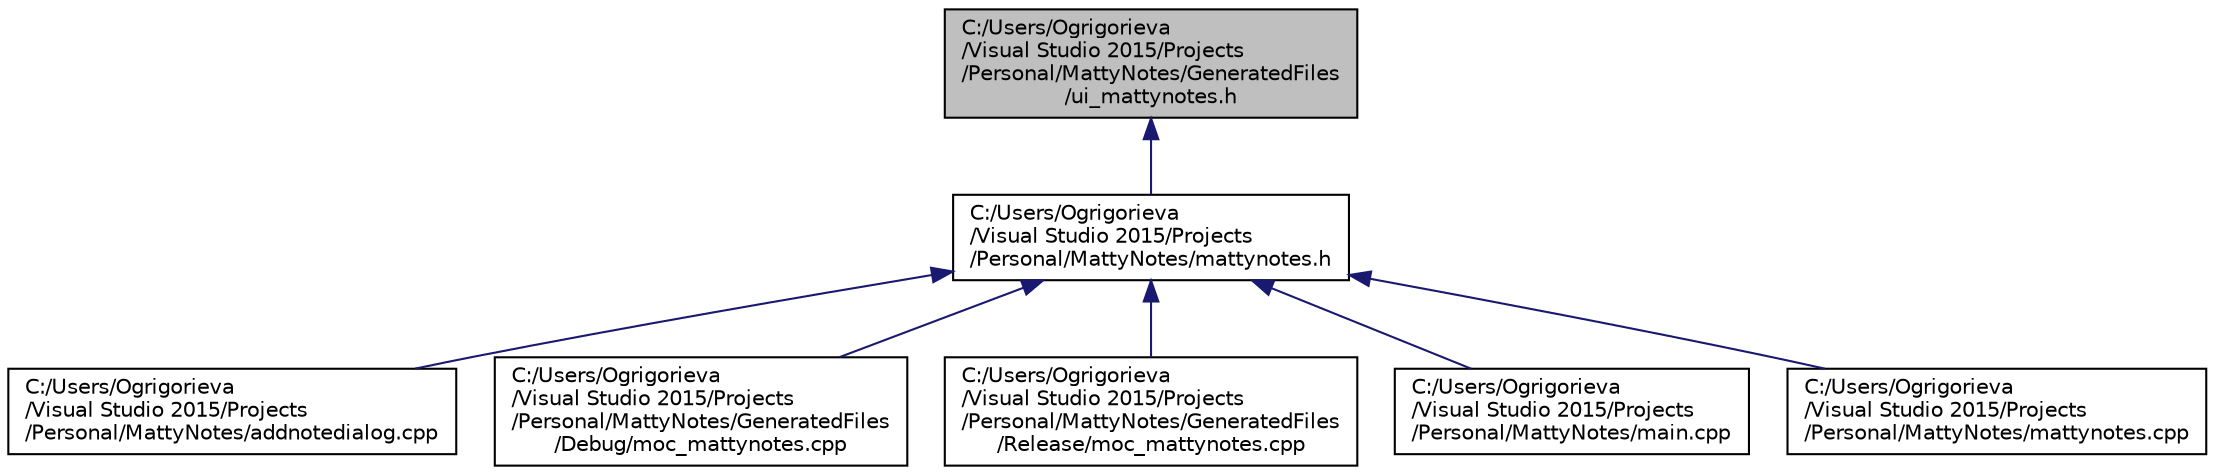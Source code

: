 digraph "C:/Users/Ogrigorieva/Visual Studio 2015/Projects/Personal/MattyNotes/GeneratedFiles/ui_mattynotes.h"
{
  edge [fontname="Helvetica",fontsize="10",labelfontname="Helvetica",labelfontsize="10"];
  node [fontname="Helvetica",fontsize="10",shape=record];
  Node20 [label="C:/Users/Ogrigorieva\l/Visual Studio 2015/Projects\l/Personal/MattyNotes/GeneratedFiles\l/ui_mattynotes.h",height=0.2,width=0.4,color="black", fillcolor="grey75", style="filled", fontcolor="black"];
  Node20 -> Node21 [dir="back",color="midnightblue",fontsize="10",style="solid",fontname="Helvetica"];
  Node21 [label="C:/Users/Ogrigorieva\l/Visual Studio 2015/Projects\l/Personal/MattyNotes/mattynotes.h",height=0.2,width=0.4,color="black", fillcolor="white", style="filled",URL="$mattynotes_8h.html"];
  Node21 -> Node22 [dir="back",color="midnightblue",fontsize="10",style="solid",fontname="Helvetica"];
  Node22 [label="C:/Users/Ogrigorieva\l/Visual Studio 2015/Projects\l/Personal/MattyNotes/addnotedialog.cpp",height=0.2,width=0.4,color="black", fillcolor="white", style="filled",URL="$addnotedialog_8cpp.html"];
  Node21 -> Node23 [dir="back",color="midnightblue",fontsize="10",style="solid",fontname="Helvetica"];
  Node23 [label="C:/Users/Ogrigorieva\l/Visual Studio 2015/Projects\l/Personal/MattyNotes/GeneratedFiles\l/Debug/moc_mattynotes.cpp",height=0.2,width=0.4,color="black", fillcolor="white", style="filled",URL="$Debug_2moc__mattynotes_8cpp.html"];
  Node21 -> Node24 [dir="back",color="midnightblue",fontsize="10",style="solid",fontname="Helvetica"];
  Node24 [label="C:/Users/Ogrigorieva\l/Visual Studio 2015/Projects\l/Personal/MattyNotes/GeneratedFiles\l/Release/moc_mattynotes.cpp",height=0.2,width=0.4,color="black", fillcolor="white", style="filled",URL="$Release_2moc__mattynotes_8cpp.html"];
  Node21 -> Node25 [dir="back",color="midnightblue",fontsize="10",style="solid",fontname="Helvetica"];
  Node25 [label="C:/Users/Ogrigorieva\l/Visual Studio 2015/Projects\l/Personal/MattyNotes/main.cpp",height=0.2,width=0.4,color="black", fillcolor="white", style="filled",URL="$main_8cpp.html"];
  Node21 -> Node26 [dir="back",color="midnightblue",fontsize="10",style="solid",fontname="Helvetica"];
  Node26 [label="C:/Users/Ogrigorieva\l/Visual Studio 2015/Projects\l/Personal/MattyNotes/mattynotes.cpp",height=0.2,width=0.4,color="black", fillcolor="white", style="filled",URL="$mattynotes_8cpp.html"];
}
